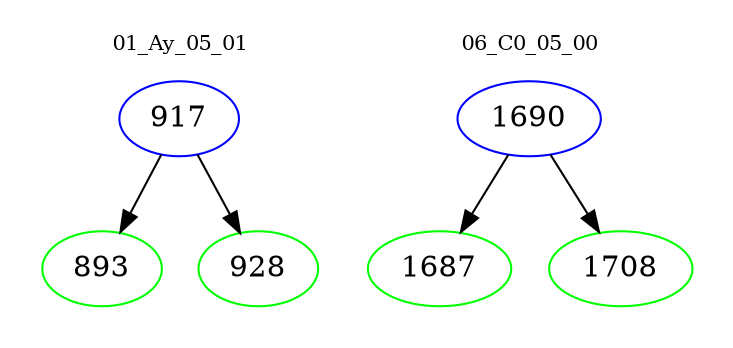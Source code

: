 digraph{
subgraph cluster_0 {
color = white
label = "01_Ay_05_01";
fontsize=10;
T0_917 [label="917", color="blue"]
T0_917 -> T0_893 [color="black"]
T0_893 [label="893", color="green"]
T0_917 -> T0_928 [color="black"]
T0_928 [label="928", color="green"]
}
subgraph cluster_1 {
color = white
label = "06_C0_05_00";
fontsize=10;
T1_1690 [label="1690", color="blue"]
T1_1690 -> T1_1687 [color="black"]
T1_1687 [label="1687", color="green"]
T1_1690 -> T1_1708 [color="black"]
T1_1708 [label="1708", color="green"]
}
}
